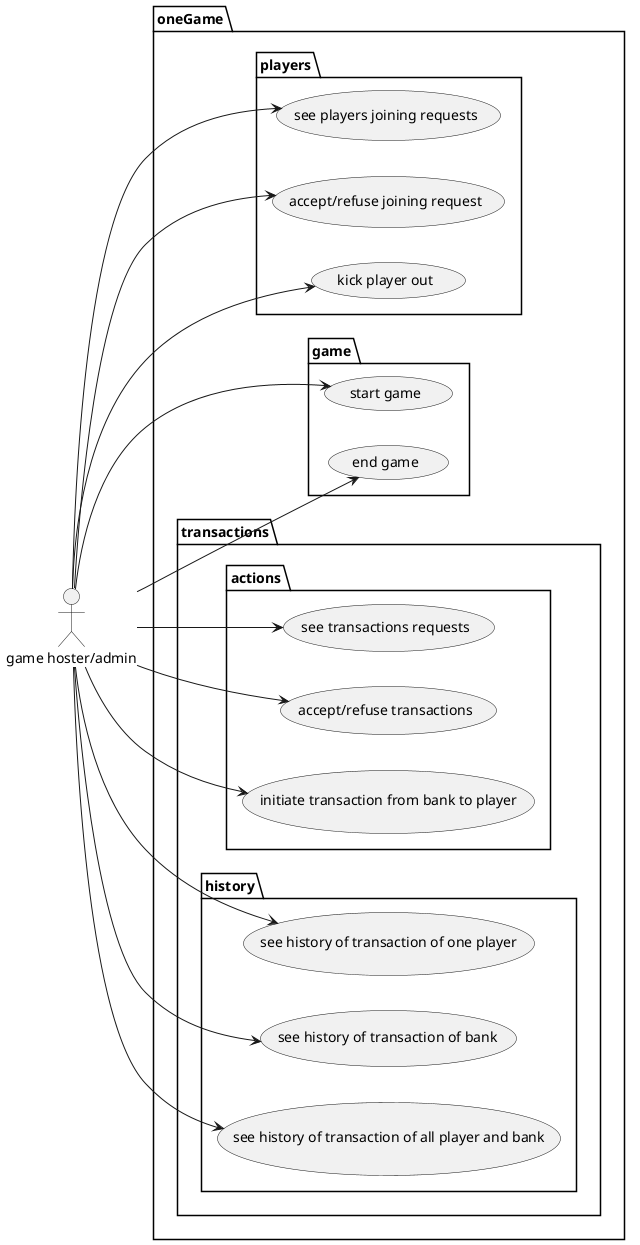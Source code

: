 @@startuml "Monopoly admin usecase diagram"

left to right direction
skinparam style strictuml

actor "game hoster/admin" as ad

package oneGame {

    package players {
        usecase "see players joining requests" as sr
        usecase "accept/refuse joining request" as ar
        usecase "kick player out" as kp
    }

    package game {
        usecase "start game" as strtg
        usecase "end game" as eg
    }

    package transactions {
        package actions {
            usecase "see transactions requests" as st
            usecase "accept/refuse transactions" as at
            usecase "initiate transaction from bank to player" as itgp
        }
        package history {
            usecase "see history of transaction of one player" as seeplrtr
            usecase "see history of transaction of bank" as seebnktr
            usecase "see history of transaction of all player and bank" as seealltr
        }
    }
}

ad --> sr
ad --> ar
ad --> kp

ad --> strtg
ad --> eg

ad --> st
ad --> at
ad --> itgp

ad --> seeplrtr
ad --> seebnktr

ad --> seealltr

@@enduml